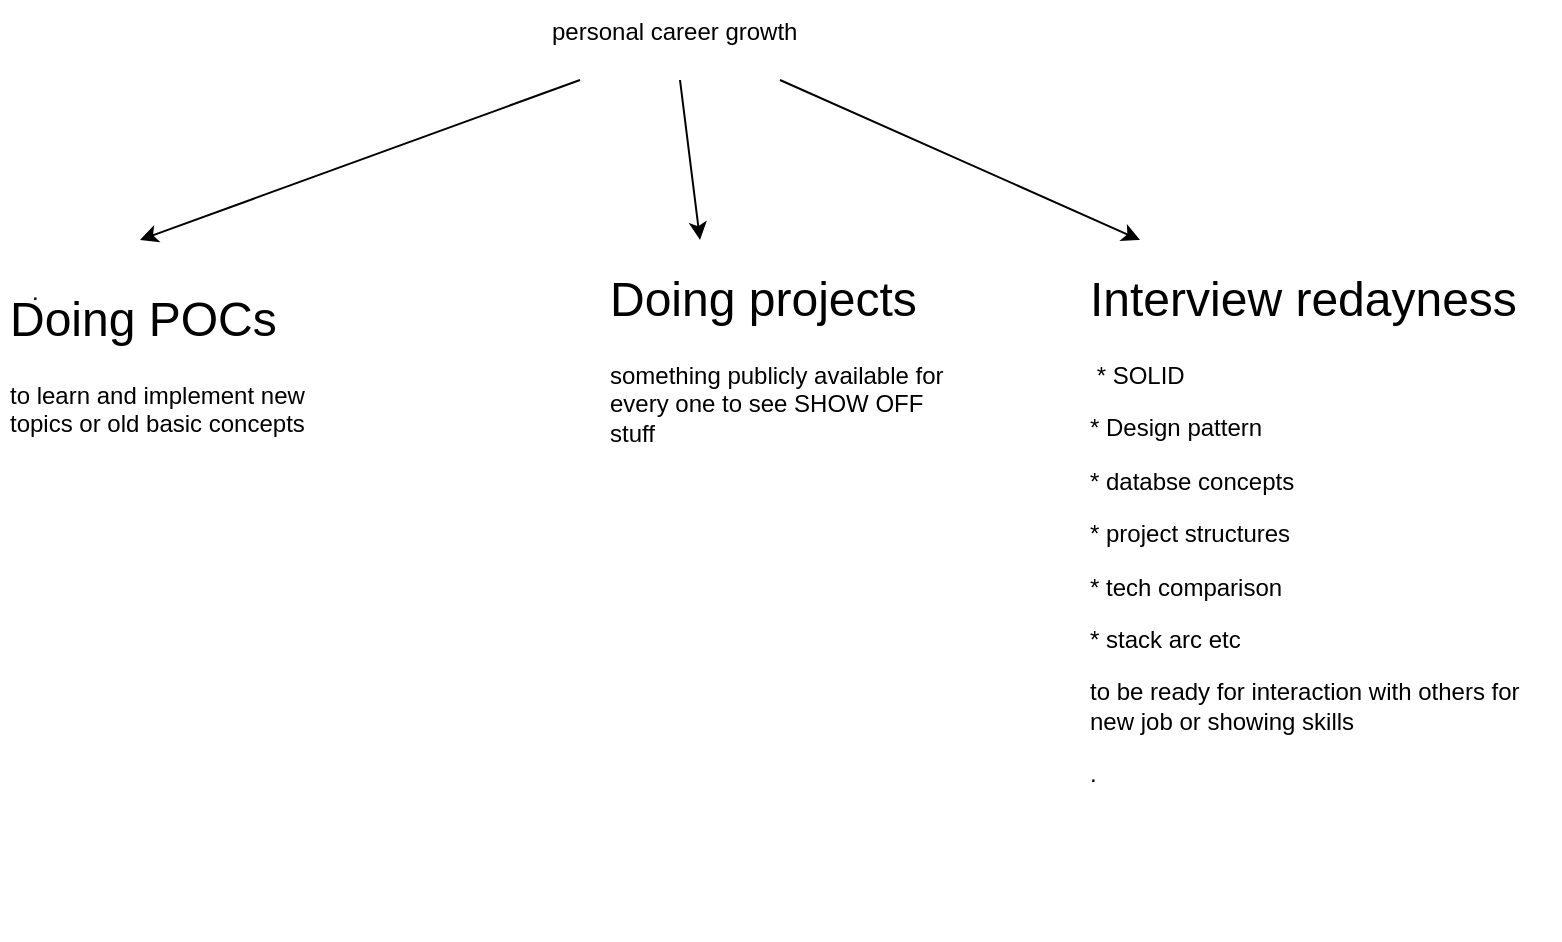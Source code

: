 <mxfile version="15.7.1" type="github">
  <diagram id="Rpx_k5hmThUGLXwwka_P" name="Page-1">
    <mxGraphModel dx="1098" dy="762" grid="1" gridSize="10" guides="1" tooltips="1" connect="1" arrows="1" fold="1" page="1" pageScale="1" pageWidth="850" pageHeight="1100" math="0" shadow="0">
      <root>
        <mxCell id="0" />
        <mxCell id="1" parent="0" />
        <mxCell id="KoowjVMJXuRCq2HD3nXx-1" value="personal career growth" style="text;strokeColor=none;fillColor=none;align=left;verticalAlign=middle;spacingLeft=4;spacingRight=4;overflow=hidden;points=[[0,0.5],[1,0.5]];portConstraint=eastwest;rotatable=0;" vertex="1" parent="1">
          <mxGeometry x="320" y="110" width="150" height="30" as="geometry" />
        </mxCell>
        <mxCell id="KoowjVMJXuRCq2HD3nXx-4" value="." style="text;strokeColor=none;fillColor=none;align=left;verticalAlign=middle;spacingLeft=4;spacingRight=4;overflow=hidden;points=[[0,0.5],[1,0.5]];portConstraint=eastwest;rotatable=0;" vertex="1" parent="1">
          <mxGeometry x="60" y="240" width="150" height="30" as="geometry" />
        </mxCell>
        <mxCell id="KoowjVMJXuRCq2HD3nXx-9" value="" style="endArrow=classic;html=1;rounded=0;" edge="1" parent="1">
          <mxGeometry width="50" height="50" relative="1" as="geometry">
            <mxPoint x="340" y="150" as="sourcePoint" />
            <mxPoint x="120" y="230" as="targetPoint" />
          </mxGeometry>
        </mxCell>
        <mxCell id="KoowjVMJXuRCq2HD3nXx-10" value="" style="endArrow=classic;html=1;rounded=0;" edge="1" parent="1">
          <mxGeometry width="50" height="50" relative="1" as="geometry">
            <mxPoint x="390" y="150" as="sourcePoint" />
            <mxPoint x="400" y="230" as="targetPoint" />
          </mxGeometry>
        </mxCell>
        <mxCell id="KoowjVMJXuRCq2HD3nXx-11" value="" style="endArrow=classic;html=1;rounded=0;" edge="1" parent="1">
          <mxGeometry width="50" height="50" relative="1" as="geometry">
            <mxPoint x="440" y="150" as="sourcePoint" />
            <mxPoint x="620" y="230" as="targetPoint" />
          </mxGeometry>
        </mxCell>
        <mxCell id="KoowjVMJXuRCq2HD3nXx-12" value="&lt;h1&gt;&lt;span style=&quot;font-weight: 400&quot;&gt;&lt;font style=&quot;font-size: 24px&quot;&gt;Interview redayness&lt;/font&gt;&lt;/span&gt;&lt;br&gt;&lt;/h1&gt;&lt;p&gt;&amp;nbsp;* SOLID&lt;/p&gt;&lt;p&gt;* Design pattern&amp;nbsp;&lt;/p&gt;&lt;p&gt;* databse concepts&amp;nbsp;&lt;/p&gt;&lt;p&gt;* project structures&amp;nbsp;&lt;/p&gt;&lt;p&gt;* tech comparison&amp;nbsp;&lt;/p&gt;&lt;p&gt;* stack arc etc&amp;nbsp;&lt;/p&gt;&lt;p&gt;to be ready for interaction with others for new job or showing skills&amp;nbsp;&lt;/p&gt;&lt;p&gt;.&lt;/p&gt;" style="text;html=1;strokeColor=none;fillColor=none;spacing=5;spacingTop=-20;whiteSpace=wrap;overflow=hidden;rounded=0;" vertex="1" parent="1">
          <mxGeometry x="590" y="240" width="240" height="340" as="geometry" />
        </mxCell>
        <mxCell id="KoowjVMJXuRCq2HD3nXx-13" value="&lt;h1&gt;&lt;font style=&quot;font-size: 24px ; font-weight: normal&quot;&gt;Doing projects&lt;/font&gt;&lt;br&gt;&lt;/h1&gt;&lt;p&gt;something publicly available for every one to see SHOW OFF stuff&amp;nbsp;&lt;/p&gt;" style="text;html=1;strokeColor=none;fillColor=none;spacing=5;spacingTop=-20;whiteSpace=wrap;overflow=hidden;rounded=0;" vertex="1" parent="1">
          <mxGeometry x="350" y="240" width="190" height="120" as="geometry" />
        </mxCell>
        <mxCell id="KoowjVMJXuRCq2HD3nXx-14" value="&lt;h1&gt;&lt;span style=&quot;font-weight: normal&quot;&gt;Doing POCs&lt;/span&gt;&lt;/h1&gt;&lt;p&gt;to learn and implement new topics or old basic concepts&amp;nbsp;&lt;/p&gt;" style="text;html=1;strokeColor=none;fillColor=none;spacing=5;spacingTop=-20;whiteSpace=wrap;overflow=hidden;rounded=0;" vertex="1" parent="1">
          <mxGeometry x="50" y="250" width="190" height="120" as="geometry" />
        </mxCell>
      </root>
    </mxGraphModel>
  </diagram>
</mxfile>
